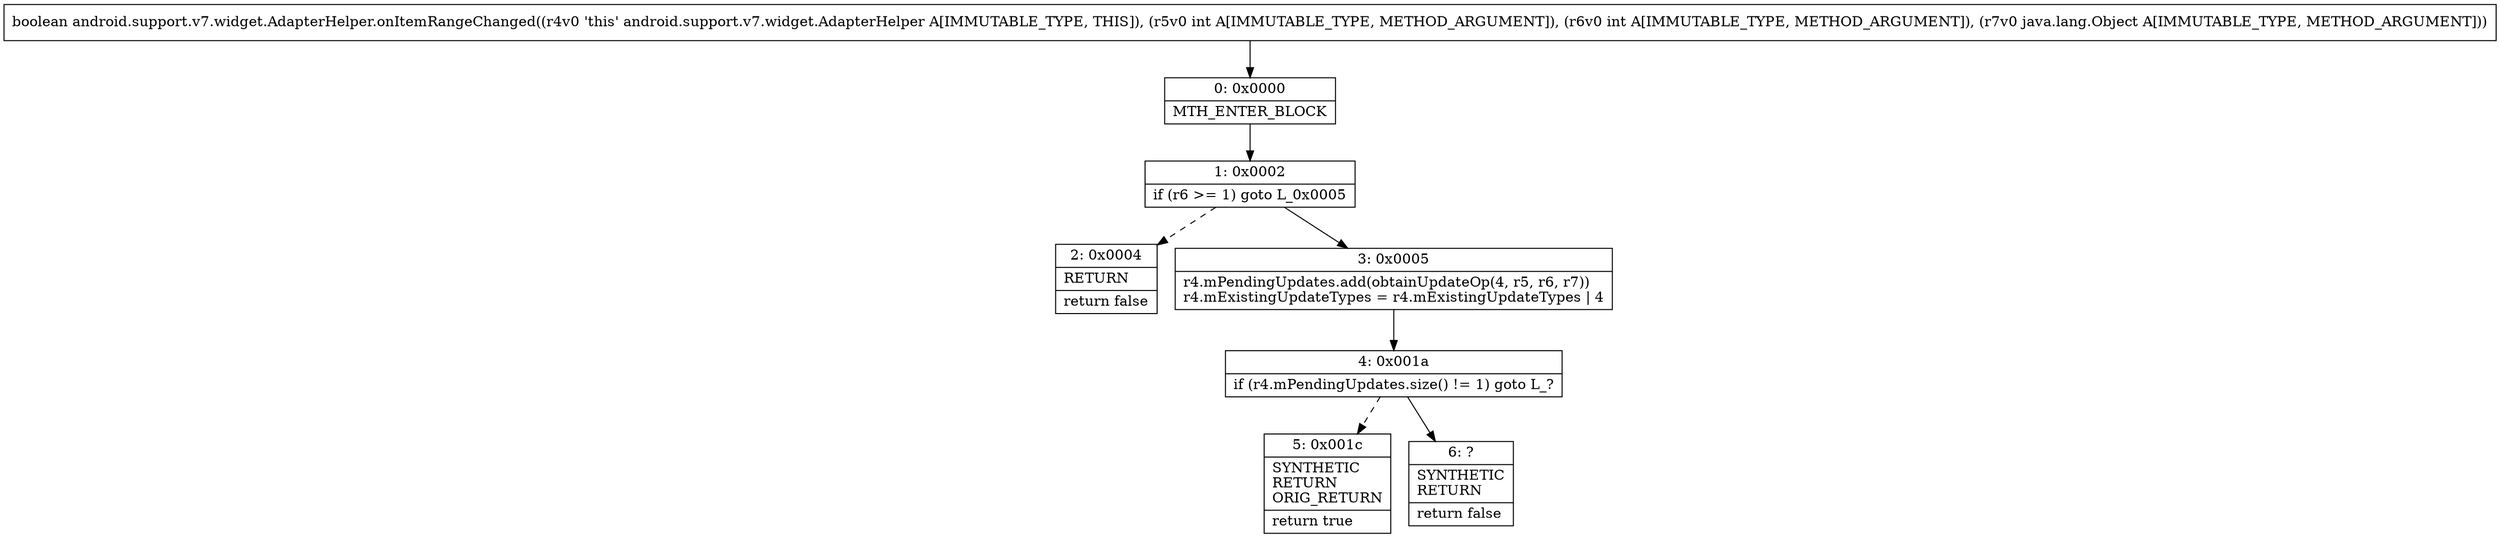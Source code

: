 digraph "CFG forandroid.support.v7.widget.AdapterHelper.onItemRangeChanged(IILjava\/lang\/Object;)Z" {
Node_0 [shape=record,label="{0\:\ 0x0000|MTH_ENTER_BLOCK\l}"];
Node_1 [shape=record,label="{1\:\ 0x0002|if (r6 \>= 1) goto L_0x0005\l}"];
Node_2 [shape=record,label="{2\:\ 0x0004|RETURN\l|return false\l}"];
Node_3 [shape=record,label="{3\:\ 0x0005|r4.mPendingUpdates.add(obtainUpdateOp(4, r5, r6, r7))\lr4.mExistingUpdateTypes = r4.mExistingUpdateTypes \| 4\l}"];
Node_4 [shape=record,label="{4\:\ 0x001a|if (r4.mPendingUpdates.size() != 1) goto L_?\l}"];
Node_5 [shape=record,label="{5\:\ 0x001c|SYNTHETIC\lRETURN\lORIG_RETURN\l|return true\l}"];
Node_6 [shape=record,label="{6\:\ ?|SYNTHETIC\lRETURN\l|return false\l}"];
MethodNode[shape=record,label="{boolean android.support.v7.widget.AdapterHelper.onItemRangeChanged((r4v0 'this' android.support.v7.widget.AdapterHelper A[IMMUTABLE_TYPE, THIS]), (r5v0 int A[IMMUTABLE_TYPE, METHOD_ARGUMENT]), (r6v0 int A[IMMUTABLE_TYPE, METHOD_ARGUMENT]), (r7v0 java.lang.Object A[IMMUTABLE_TYPE, METHOD_ARGUMENT])) }"];
MethodNode -> Node_0;
Node_0 -> Node_1;
Node_1 -> Node_2[style=dashed];
Node_1 -> Node_3;
Node_3 -> Node_4;
Node_4 -> Node_5[style=dashed];
Node_4 -> Node_6;
}

